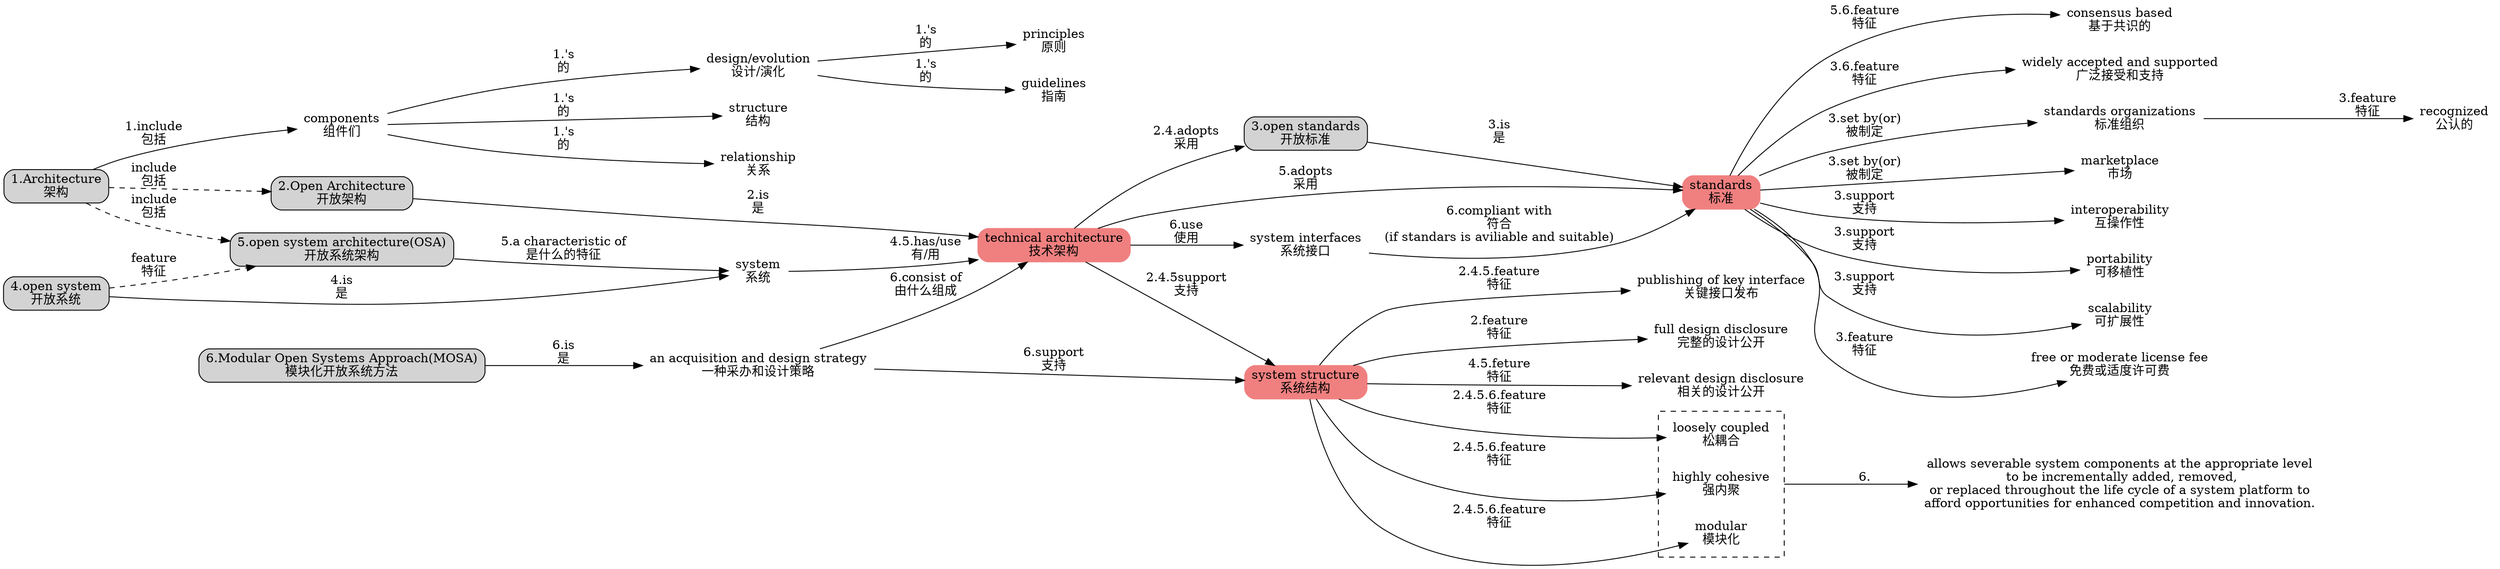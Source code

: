 digraph G {
  graph [rankdir=LR,compound=true];
  node [shape=box, style="rounded,filled"];

	arch[label = "1.Architecture\n架构"];
	openarch[label = "2.Open Architecture\n开放架构"];
openstandard[label = "3.open standards\n开放标准"];
opensystem[label = "4.open system\n开放系统"];
OpenSystemArch[label = "5.open system architecture(OSA)\n开放系统架构"];
MOSA[label = "6.Modular Open Systems Approach(MOSA)\n模块化开放系统方法"];
   arch-> openarch[label = "include\n包括",style=dashed];
   arch-> OpenSystemArch[label = "include\n包括",style=dashed];
   opensystem->OpenSystemArch[label = "feature\n特征",style=dashed];

components[label = "components\n组件们"color=white];
structure[label = "structure\n结构"color=white];
relationship[label = "relationship\n关系"color=white];
archdef4[label = "design/evolution\n设计/演化"color=white];
archdef5[label = "principles\n原则"color=white];
archdef6[label = "guidelines\n指南"color=white]
arch->components[label = "1.include\n包括"]
components->archdef4[label = "1.'s\n的"];
components->structure[label = "1.'s\n的"];
components->relationship[label = "1.'s\n的"];
archdef4->archdef5[label = "1.'s\n的"];
archdef4->archdef6[label = "1.'s\n的"];

tech_arch[label = "technical architecture\n技术架构"color=lightcoral];
system_structure[label = "system structure\n系统结构"color=lightcoral];
subgraph cluster_a{
style = dashed;
openarchdef4[label = "modular\n模块化"color=white];
openarchdef5[label = "loosely coupled\n松耦合"color=white];
openarchdef6[label = "highly cohesive\n强内聚"color=white];
}
openarchdef7[label = "publishing of key interface\n关键接口发布"color=white];
openarchdef8[label = "full design disclosure\n完整的设计公开"color=white];
openarch->tech_arch[label = "2.is\n是"];
tech_arch->openstandard[label="2.4.adopts\n采用"];
tech_arch->system_structure[label="2.4.5support\n支持"];
system_structure->openarchdef4[label="2.4.5.6.feature\n特征"];
system_structure->openarchdef5[label="2.4.5.6.feature\n特征"];
system_structure->openarchdef6[label="2.4.5.6.feature\n特征"];
system_structure->openarchdef7[label="2.4.5.feature\n特征"];
system_structure->openarchdef8[label="2.feature\n特征"];

standards[label="standards\n标准",color=lightcoral];
openstandarddef2[label="widely accepted and supported\n广泛接受和支持",color=white];
openstandarddef3[label="standards organizations\n标准组织",color=white];
openstandarddef4[label="marketplace\n市场",color=white];
openstandarddef5[label="interoperability\n互操作性",color=white];
openstandarddef6[label="portability\n可移植性",color=white];
openstandarddef7[label="scalability\n可扩展性",color=white];
openstandarddef8[label="recognized\n公认的",color=white];
openstandarddef9[label="free or moderate license fee\n免费或适度许可费",color=white];
openstandard->standards[label="3.is\n是"]
standards->openstandarddef3[label="3.set by(or)\n被制定"]
openstandarddef3->openstandarddef8[label="3.feature\n特征"]
standards->openstandarddef4[label="3.set by(or)\n被制定"]
standards->openstandarddef2[label="3.6.feature\n特征"]
standards->openstandarddef5[label="3.support\n支持"]
standards->openstandarddef6[label="3.support\n支持"]
standards->openstandarddef7[label="3.support\n支持"]
standards->openstandarddef9[label="3.feature\n特征"]
consensus_based[label="consensus based\n基于共识的",color=white];
standards->consensus_based[label="5.6.feature\n特征"]

system[label = "system\n系统"color=white];
opensystemdef1[label = "relevant design disclosure\n相关的设计公开"color=white];
opensystem->system[label="4.is\n是"];
system->tech_arch[label="4.5.has/use\n有/用"];
system_structure->opensystemdef1[label="4.5.feture\n特征"];

OpenSystemArch->system[label="5.a characteristic of\n是什么的特征"]
tech_arch->standards[label="5.adopts\n采用"];

MOSAdef1[label="an acquisition and design strategy\n一种采办和设计策略",color = white];
system_interfaces[label="system interfaces\n系统接口",color = white];
MOSA->MOSAdef1[label="6.is\n是"];
MOSAdef1->tech_arch[label="6.consist of\n由什么组成"];
tech_arch->system_interfaces[label="6.use\n使用"];
system_interfaces->standards[label="6.compliant with\n符合\n(if standars is aviliable and suitable)"];
MOSAdef1->system_structure[label="6.support\n支持"];
MOSAdef2[label="allows severable system components at the appropriate level\n to be incrementally added, removed,\n or replaced throughout the life cycle of a system platform to \nafford opportunities for enhanced competition and innovation.",color=white];
openarchdef6-> MOSAdef2[ltail="cluster_a",label="6."];
}
/*
   arch-> openarch[label=<<table border="0" cellborder="0" cellspacing="2">
        <tr><td><font color="#FFF000">舱内主照明控制信息</font></td></tr>
        <tr><td bgcolor="#008000"><font color="black">RS422总线</font></td></tr>
    </table>>, fontsize=10, color="#008000"];
*/
/*
    #FF0000 (红色)
    #00FF00 (绿色)
    #0000FF (蓝色)
    #FF00FF (洋红色)
    #00FFFF (青色)//以太网
    #800080 (紫色)//离散信号
    #008000 (深绿色)//RS422
    #FFC0CB (粉色) //模拟信号
    #FFA500 (橙色) //燃油分系统
    #FFF000 (黄色)//照明分系统
    #A52A2A (棕色)
    #000080 (海军蓝)
    #32CD32 (浅绿色)
    #8B0000 (深红色)
    #87CEEB (天蓝色)
    #DAA520 (深黄色)//HB6096
    #808080 (灰色)//PWM
    #FF69B4 (深粉色)
    #DA70D6 (浅紫色)
*/

